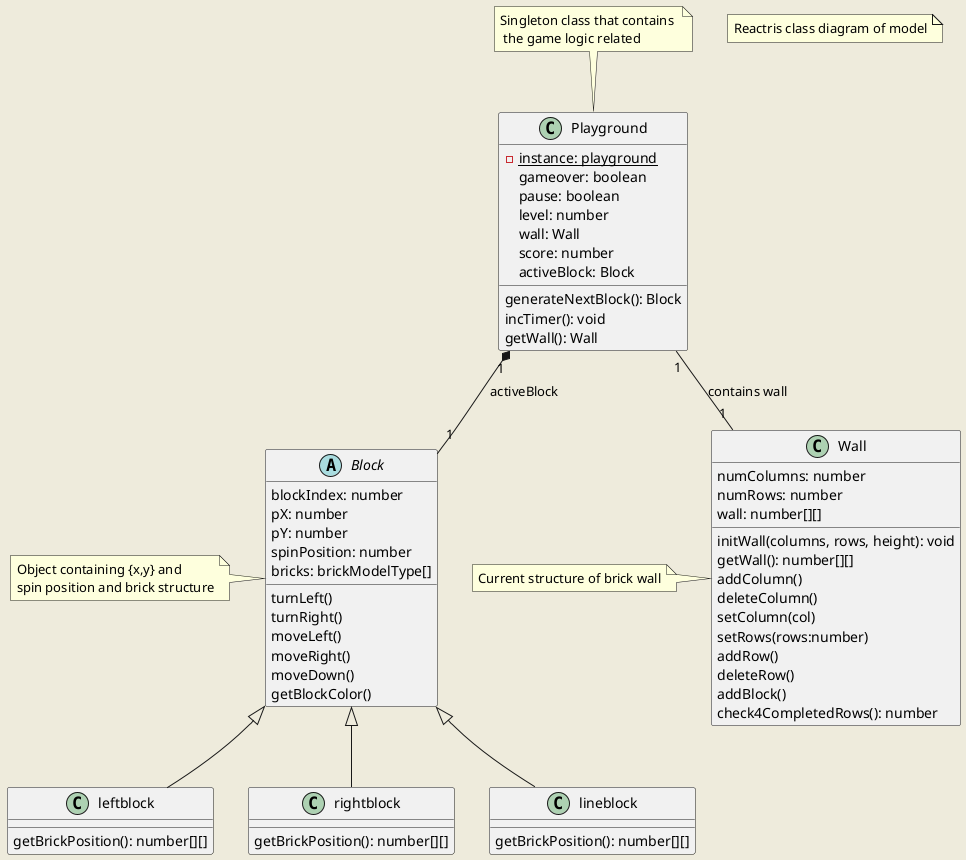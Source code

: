 ' This is a UML overview of reactris app and how it is constructed
@startuml Domain Model
skinparam BackgroundColor #EEEBDC
note "Reactris class diagram of model" as diagramtext

abstract class "Block" as Block {
  blockIndex: number
  pX: number
  pY: number
  spinPosition: number
  bricks: brickModelType[]
  turnLeft()
  turnRight()
  moveLeft()
  moveRight()
  moveDown()
  getBlockColor()
}

note left of Block : Object containing {x,y} and\nspin position and brick structure

class leftblock extends Block {
  getBrickPosition(): number[][]
}

class rightblock extends Block {
  getBrickPosition(): number[][]
}

class lineblock extends Block {
  getBrickPosition(): number[][]
}

class "Playground" as Playground {
  - {static} instance: playground
  gameover: boolean
  pause: boolean
  level: number
  wall: Wall
  score: number
  activeBlock: Block
  ' initWallHeight: number
  ' brickSize: number
  ' brickSpace: number
  ' windowSizeX: number
  ' windowSizeY: number
  
  'getInstance(winX: number, winY: number): playground
  generateNextBlock(): Block
  incTimer(): void
  ' reset(): void
  getWall(): Wall
  ' getScore(): number
  ' updateBlockWallStatus(): void
}

note top of Playground : Singleton class that contains \n the game logic related

class "Wall" as Wall {
  numColumns: number
  numRows: number
  wall: number[][]
  initWall(columns, rows, height): void
  getWall(): number[][]
  addColumn()
  deleteColumn()
  setColumn(col)
  setRows(rows:number)
  addRow()
  deleteRow()
  addBlock()
  check4CompletedRows(): number
}

note left of Wall : Current structure of brick wall

Playground "1" *-- "1" Block : activeBlock
Playground "1" -- "1" Wall : contains wall


@enduml